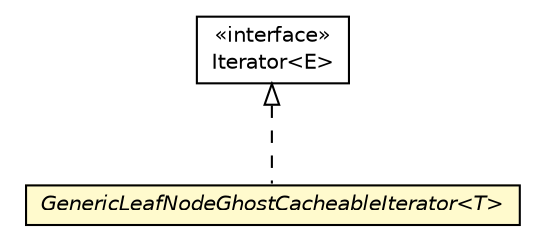 #!/usr/local/bin/dot
#
# Class diagram 
# Generated by UMLGraph version 5.1 (http://www.umlgraph.org/)
#

digraph G {
	edge [fontname="Helvetica",fontsize=10,labelfontname="Helvetica",labelfontsize=10];
	node [fontname="Helvetica",fontsize=10,shape=plaintext];
	nodesep=0.25;
	ranksep=0.5;
	// pt.ist.fenixframework.adt.bplustree.LeafNodeGhost.GenericLeafNodeGhostCacheableIterator<T>
	c48618 [label=<<table title="pt.ist.fenixframework.adt.bplustree.LeafNodeGhost.GenericLeafNodeGhostCacheableIterator" border="0" cellborder="1" cellspacing="0" cellpadding="2" port="p" bgcolor="lemonChiffon" href="./LeafNodeGhost.GenericLeafNodeGhostCacheableIterator.html">
		<tr><td><table border="0" cellspacing="0" cellpadding="1">
<tr><td align="center" balign="center"><font face="Helvetica-Oblique"> GenericLeafNodeGhostCacheableIterator&lt;T&gt; </font></td></tr>
		</table></td></tr>
		</table>>, fontname="Helvetica", fontcolor="black", fontsize=10.0];
	//pt.ist.fenixframework.adt.bplustree.LeafNodeGhost.GenericLeafNodeGhostCacheableIterator<T> implements java.util.Iterator<E>
	c48694:p -> c48618:p [dir=back,arrowtail=empty,style=dashed];
	// java.util.Iterator<E>
	c48694 [label=<<table title="java.util.Iterator" border="0" cellborder="1" cellspacing="0" cellpadding="2" port="p" href="http://java.sun.com/j2se/1.4.2/docs/api/java/util/Iterator.html">
		<tr><td><table border="0" cellspacing="0" cellpadding="1">
<tr><td align="center" balign="center"> &#171;interface&#187; </td></tr>
<tr><td align="center" balign="center"> Iterator&lt;E&gt; </td></tr>
		</table></td></tr>
		</table>>, fontname="Helvetica", fontcolor="black", fontsize=10.0];
}


